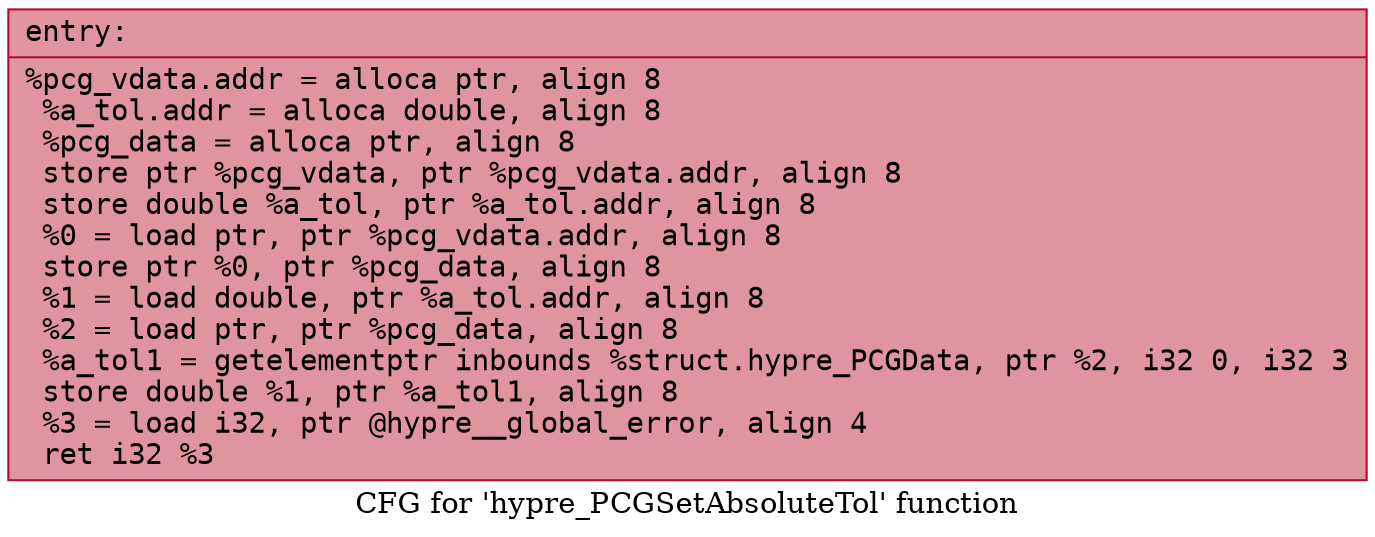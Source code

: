 digraph "CFG for 'hypre_PCGSetAbsoluteTol' function" {
	label="CFG for 'hypre_PCGSetAbsoluteTol' function";

	Node0x55706164a190 [shape=record,color="#b70d28ff", style=filled, fillcolor="#b70d2870" fontname="Courier",label="{entry:\l|  %pcg_vdata.addr = alloca ptr, align 8\l  %a_tol.addr = alloca double, align 8\l  %pcg_data = alloca ptr, align 8\l  store ptr %pcg_vdata, ptr %pcg_vdata.addr, align 8\l  store double %a_tol, ptr %a_tol.addr, align 8\l  %0 = load ptr, ptr %pcg_vdata.addr, align 8\l  store ptr %0, ptr %pcg_data, align 8\l  %1 = load double, ptr %a_tol.addr, align 8\l  %2 = load ptr, ptr %pcg_data, align 8\l  %a_tol1 = getelementptr inbounds %struct.hypre_PCGData, ptr %2, i32 0, i32 3\l  store double %1, ptr %a_tol1, align 8\l  %3 = load i32, ptr @hypre__global_error, align 4\l  ret i32 %3\l}"];
}
